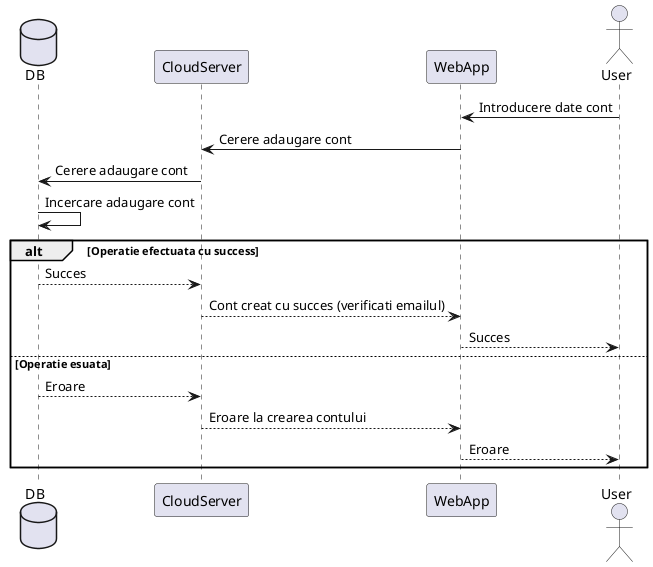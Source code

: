 @startuml Adaugare_pacienti

database DB
participant CloudServer
participant WebApp
actor User

User -> WebApp: Introducere date cont
WebApp -> CloudServer: Cerere adaugare cont
CloudServer -> DB: Cerere adaugare cont
DB -> DB: Incercare adaugare cont

alt Operatie efectuata cu success
    DB --> CloudServer: Succes
    CloudServer --> WebApp: Cont creat cu succes (verificati emailul)
    WebApp --> User: Succes
else Operatie esuata
    DB --> CloudServer: Eroare
    CloudServer --> WebApp: Eroare la crearea contului
    WebApp --> User: Eroare
end

@enduml